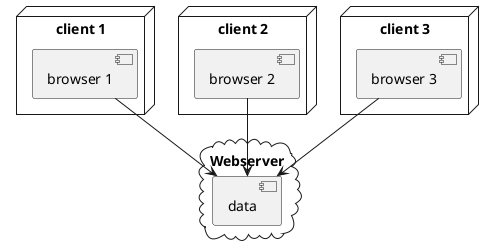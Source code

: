 @startuml "pyhsische Sicht"

cloud "Webserver" {
    [data]
}

node "client 1" {
    [browser 1]
}

node "client 2" {
    [browser 2]
}

node "client 3" {
    [browser 3]
}

[browser 1] --> [data]
[browser 2] --> [data]
[browser 3] --> [data]

@enduml